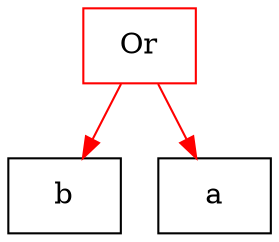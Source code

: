 
// Reduce
digraph G {
    node [shape = "box"]
    edge [color = "red"]

    n0 [label="Or" color="red"];
    n0 -> n1 ;
    n1 [label="b"];
    n0 -> n2;
    n2 [label="a"];
}
